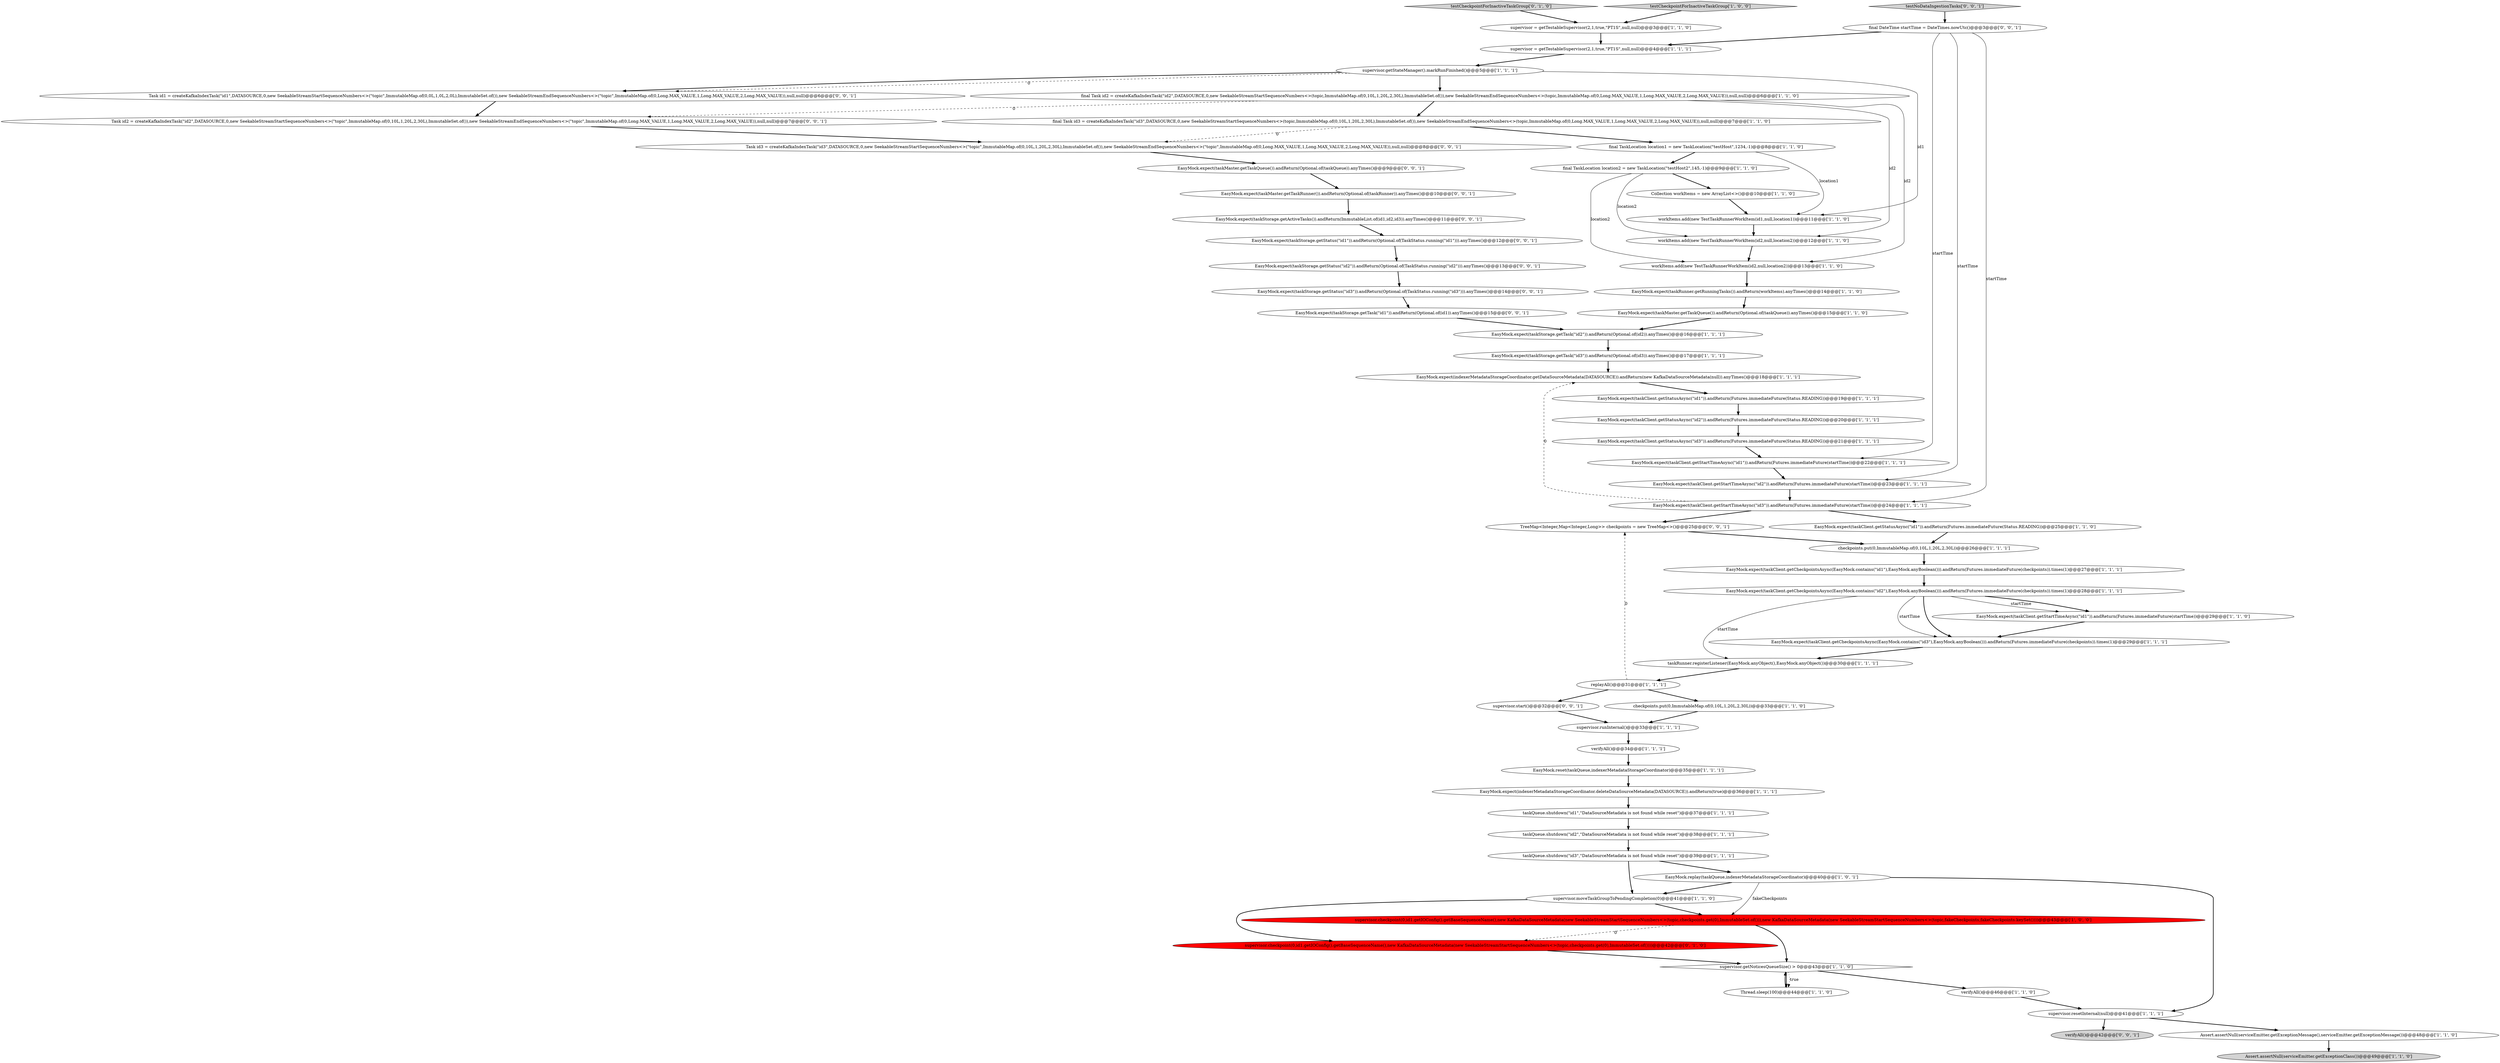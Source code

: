digraph {
27 [style = filled, label = "EasyMock.expect(taskMaster.getTaskQueue()).andReturn(Optional.of(taskQueue)).anyTimes()@@@15@@@['1', '1', '0']", fillcolor = white, shape = ellipse image = "AAA0AAABBB1BBB"];
28 [style = filled, label = "checkpoints.put(0,ImmutableMap.of(0,10L,1,20L,2,30L))@@@26@@@['1', '1', '1']", fillcolor = white, shape = ellipse image = "AAA0AAABBB1BBB"];
0 [style = filled, label = "EasyMock.expect(taskClient.getStartTimeAsync(\"id1\")).andReturn(Futures.immediateFuture(startTime))@@@22@@@['1', '1', '1']", fillcolor = white, shape = ellipse image = "AAA0AAABBB1BBB"];
12 [style = filled, label = "EasyMock.expect(taskClient.getCheckpointsAsync(EasyMock.contains(\"id3\"),EasyMock.anyBoolean())).andReturn(Futures.immediateFuture(checkpoints)).times(1)@@@29@@@['1', '1', '1']", fillcolor = white, shape = ellipse image = "AAA0AAABBB1BBB"];
1 [style = filled, label = "testCheckpointForInactiveTaskGroup['1', '0', '0']", fillcolor = lightgray, shape = diamond image = "AAA0AAABBB1BBB"];
24 [style = filled, label = "EasyMock.reset(taskQueue,indexerMetadataStorageCoordinator)@@@35@@@['1', '1', '1']", fillcolor = white, shape = ellipse image = "AAA0AAABBB1BBB"];
38 [style = filled, label = "EasyMock.replay(taskQueue,indexerMetadataStorageCoordinator)@@@40@@@['1', '0', '1']", fillcolor = white, shape = ellipse image = "AAA0AAABBB1BBB"];
23 [style = filled, label = "EasyMock.expect(taskStorage.getTask(\"id2\")).andReturn(Optional.of(id2)).anyTimes()@@@16@@@['1', '1', '1']", fillcolor = white, shape = ellipse image = "AAA0AAABBB1BBB"];
8 [style = filled, label = "EasyMock.expect(indexerMetadataStorageCoordinator.deleteDataSourceMetadata(DATASOURCE)).andReturn(true)@@@36@@@['1', '1', '1']", fillcolor = white, shape = ellipse image = "AAA0AAABBB1BBB"];
60 [style = filled, label = "EasyMock.expect(taskStorage.getActiveTasks()).andReturn(ImmutableList.of(id1,id2,id3)).anyTimes()@@@11@@@['0', '0', '1']", fillcolor = white, shape = ellipse image = "AAA0AAABBB3BBB"];
55 [style = filled, label = "supervisor.start()@@@32@@@['0', '0', '1']", fillcolor = white, shape = ellipse image = "AAA0AAABBB3BBB"];
3 [style = filled, label = "taskQueue.shutdown(\"id2\",\"DataSourceMetadata is not found while reset\")@@@38@@@['1', '1', '1']", fillcolor = white, shape = ellipse image = "AAA0AAABBB1BBB"];
33 [style = filled, label = "EasyMock.expect(taskRunner.getRunningTasks()).andReturn(workItems).anyTimes()@@@14@@@['1', '1', '0']", fillcolor = white, shape = ellipse image = "AAA0AAABBB1BBB"];
34 [style = filled, label = "supervisor.getStateManager().markRunFinished()@@@5@@@['1', '1', '1']", fillcolor = white, shape = ellipse image = "AAA0AAABBB1BBB"];
36 [style = filled, label = "EasyMock.expect(taskClient.getStartTimeAsync(\"id3\")).andReturn(Futures.immediateFuture(startTime))@@@24@@@['1', '1', '1']", fillcolor = white, shape = ellipse image = "AAA0AAABBB1BBB"];
37 [style = filled, label = "EasyMock.expect(taskClient.getCheckpointsAsync(EasyMock.contains(\"id1\"),EasyMock.anyBoolean())).andReturn(Futures.immediateFuture(checkpoints)).times(1)@@@27@@@['1', '1', '1']", fillcolor = white, shape = ellipse image = "AAA0AAABBB1BBB"];
40 [style = filled, label = "final Task id3 = createKafkaIndexTask(\"id3\",DATASOURCE,0,new SeekableStreamStartSequenceNumbers<>(topic,ImmutableMap.of(0,10L,1,20L,2,30L),ImmutableSet.of()),new SeekableStreamEndSequenceNumbers<>(topic,ImmutableMap.of(0,Long.MAX_VALUE,1,Long.MAX_VALUE,2,Long.MAX_VALUE)),null,null)@@@7@@@['1', '1', '0']", fillcolor = white, shape = ellipse image = "AAA0AAABBB1BBB"];
47 [style = filled, label = "Collection workItems = new ArrayList<>()@@@10@@@['1', '1', '0']", fillcolor = white, shape = ellipse image = "AAA0AAABBB1BBB"];
53 [style = filled, label = "EasyMock.expect(taskMaster.getTaskQueue()).andReturn(Optional.of(taskQueue)).anyTimes()@@@9@@@['0', '0', '1']", fillcolor = white, shape = ellipse image = "AAA0AAABBB3BBB"];
51 [style = filled, label = "EasyMock.expect(taskStorage.getStatus(\"id3\")).andReturn(Optional.of(TaskStatus.running(\"id3\"))).anyTimes()@@@14@@@['0', '0', '1']", fillcolor = white, shape = ellipse image = "AAA0AAABBB3BBB"];
21 [style = filled, label = "Thread.sleep(100)@@@44@@@['1', '1', '0']", fillcolor = white, shape = ellipse image = "AAA0AAABBB1BBB"];
6 [style = filled, label = "checkpoints.put(0,ImmutableMap.of(0,10L,1,20L,2,30L))@@@33@@@['1', '1', '0']", fillcolor = white, shape = ellipse image = "AAA0AAABBB1BBB"];
50 [style = filled, label = "verifyAll()@@@42@@@['0', '0', '1']", fillcolor = lightgray, shape = ellipse image = "AAA0AAABBB3BBB"];
14 [style = filled, label = "taskRunner.registerListener(EasyMock.anyObject(),EasyMock.anyObject())@@@30@@@['1', '1', '1']", fillcolor = white, shape = ellipse image = "AAA0AAABBB1BBB"];
63 [style = filled, label = "TreeMap<Integer,Map<Integer,Long>> checkpoints = new TreeMap<>()@@@25@@@['0', '0', '1']", fillcolor = white, shape = ellipse image = "AAA0AAABBB3BBB"];
35 [style = filled, label = "workItems.add(new TestTaskRunnerWorkItem(id1,null,location1))@@@11@@@['1', '1', '0']", fillcolor = white, shape = ellipse image = "AAA0AAABBB1BBB"];
31 [style = filled, label = "verifyAll()@@@46@@@['1', '1', '0']", fillcolor = white, shape = ellipse image = "AAA0AAABBB1BBB"];
25 [style = filled, label = "supervisor.getNoticesQueueSize() > 0@@@43@@@['1', '1', '0']", fillcolor = white, shape = diamond image = "AAA0AAABBB1BBB"];
15 [style = filled, label = "supervisor.runInternal()@@@33@@@['1', '1', '1']", fillcolor = white, shape = ellipse image = "AAA0AAABBB1BBB"];
48 [style = filled, label = "supervisor.checkpoint(0,id1.getIOConfig().getBaseSequenceName(),new KafkaDataSourceMetadata(new SeekableStreamStartSequenceNumbers<>(topic,checkpoints.get(0),ImmutableSet.of())))@@@42@@@['0', '1', '0']", fillcolor = red, shape = ellipse image = "AAA1AAABBB2BBB"];
54 [style = filled, label = "final DateTime startTime = DateTimes.nowUtc()@@@3@@@['0', '0', '1']", fillcolor = white, shape = ellipse image = "AAA0AAABBB3BBB"];
52 [style = filled, label = "Task id3 = createKafkaIndexTask(\"id3\",DATASOURCE,0,new SeekableStreamStartSequenceNumbers<>(\"topic\",ImmutableMap.of(0,10L,1,20L,2,30L),ImmutableSet.of()),new SeekableStreamEndSequenceNumbers<>(\"topic\",ImmutableMap.of(0,Long.MAX_VALUE,1,Long.MAX_VALUE,2,Long.MAX_VALUE)),null,null)@@@8@@@['0', '0', '1']", fillcolor = white, shape = ellipse image = "AAA0AAABBB3BBB"];
16 [style = filled, label = "taskQueue.shutdown(\"id1\",\"DataSourceMetadata is not found while reset\")@@@37@@@['1', '1', '1']", fillcolor = white, shape = ellipse image = "AAA0AAABBB1BBB"];
26 [style = filled, label = "supervisor.resetInternal(null)@@@41@@@['1', '1', '1']", fillcolor = white, shape = ellipse image = "AAA0AAABBB1BBB"];
18 [style = filled, label = "EasyMock.expect(taskClient.getStartTimeAsync(\"id1\")).andReturn(Futures.immediateFuture(startTime))@@@29@@@['1', '1', '0']", fillcolor = white, shape = ellipse image = "AAA0AAABBB1BBB"];
29 [style = filled, label = "taskQueue.shutdown(\"id3\",\"DataSourceMetadata is not found while reset\")@@@39@@@['1', '1', '1']", fillcolor = white, shape = ellipse image = "AAA0AAABBB1BBB"];
19 [style = filled, label = "replayAll()@@@31@@@['1', '1', '1']", fillcolor = white, shape = ellipse image = "AAA0AAABBB1BBB"];
32 [style = filled, label = "workItems.add(new TestTaskRunnerWorkItem(id2,null,location2))@@@12@@@['1', '1', '0']", fillcolor = white, shape = ellipse image = "AAA0AAABBB1BBB"];
41 [style = filled, label = "final TaskLocation location1 = new TaskLocation(\"testHost\",1234,-1)@@@8@@@['1', '1', '0']", fillcolor = white, shape = ellipse image = "AAA0AAABBB1BBB"];
59 [style = filled, label = "EasyMock.expect(taskStorage.getTask(\"id1\")).andReturn(Optional.of(id1)).anyTimes()@@@15@@@['0', '0', '1']", fillcolor = white, shape = ellipse image = "AAA0AAABBB3BBB"];
49 [style = filled, label = "testCheckpointForInactiveTaskGroup['0', '1', '0']", fillcolor = lightgray, shape = diamond image = "AAA0AAABBB2BBB"];
11 [style = filled, label = "final TaskLocation location2 = new TaskLocation(\"testHost2\",145,-1)@@@9@@@['1', '1', '0']", fillcolor = white, shape = ellipse image = "AAA0AAABBB1BBB"];
13 [style = filled, label = "EasyMock.expect(taskClient.getStartTimeAsync(\"id2\")).andReturn(Futures.immediateFuture(startTime))@@@23@@@['1', '1', '1']", fillcolor = white, shape = ellipse image = "AAA0AAABBB1BBB"];
58 [style = filled, label = "Task id2 = createKafkaIndexTask(\"id2\",DATASOURCE,0,new SeekableStreamStartSequenceNumbers<>(\"topic\",ImmutableMap.of(0,10L,1,20L,2,30L),ImmutableSet.of()),new SeekableStreamEndSequenceNumbers<>(\"topic\",ImmutableMap.of(0,Long.MAX_VALUE,1,Long.MAX_VALUE,2,Long.MAX_VALUE)),null,null)@@@7@@@['0', '0', '1']", fillcolor = white, shape = ellipse image = "AAA0AAABBB3BBB"];
64 [style = filled, label = "EasyMock.expect(taskStorage.getStatus(\"id2\")).andReturn(Optional.of(TaskStatus.running(\"id2\"))).anyTimes()@@@13@@@['0', '0', '1']", fillcolor = white, shape = ellipse image = "AAA0AAABBB3BBB"];
46 [style = filled, label = "EasyMock.expect(taskClient.getStatusAsync(\"id1\")).andReturn(Futures.immediateFuture(Status.READING))@@@25@@@['1', '1', '0']", fillcolor = white, shape = ellipse image = "AAA0AAABBB1BBB"];
62 [style = filled, label = "EasyMock.expect(taskStorage.getStatus(\"id1\")).andReturn(Optional.of(TaskStatus.running(\"id1\"))).anyTimes()@@@12@@@['0', '0', '1']", fillcolor = white, shape = ellipse image = "AAA0AAABBB3BBB"];
20 [style = filled, label = "EasyMock.expect(indexerMetadataStorageCoordinator.getDataSourceMetadata(DATASOURCE)).andReturn(new KafkaDataSourceMetadata(null)).anyTimes()@@@18@@@['1', '1', '1']", fillcolor = white, shape = ellipse image = "AAA0AAABBB1BBB"];
61 [style = filled, label = "EasyMock.expect(taskMaster.getTaskRunner()).andReturn(Optional.of(taskRunner)).anyTimes()@@@10@@@['0', '0', '1']", fillcolor = white, shape = ellipse image = "AAA0AAABBB3BBB"];
10 [style = filled, label = "supervisor = getTestableSupervisor(2,1,true,\"PT1S\",null,null)@@@3@@@['1', '1', '0']", fillcolor = white, shape = ellipse image = "AAA0AAABBB1BBB"];
30 [style = filled, label = "Assert.assertNull(serviceEmitter.getExceptionClass())@@@49@@@['1', '1', '0']", fillcolor = lightgray, shape = ellipse image = "AAA0AAABBB1BBB"];
43 [style = filled, label = "EasyMock.expect(taskClient.getCheckpointsAsync(EasyMock.contains(\"id2\"),EasyMock.anyBoolean())).andReturn(Futures.immediateFuture(checkpoints)).times(1)@@@28@@@['1', '1', '1']", fillcolor = white, shape = ellipse image = "AAA0AAABBB1BBB"];
42 [style = filled, label = "EasyMock.expect(taskClient.getStatusAsync(\"id1\")).andReturn(Futures.immediateFuture(Status.READING))@@@19@@@['1', '1', '1']", fillcolor = white, shape = ellipse image = "AAA0AAABBB1BBB"];
44 [style = filled, label = "workItems.add(new TestTaskRunnerWorkItem(id2,null,location2))@@@13@@@['1', '1', '0']", fillcolor = white, shape = ellipse image = "AAA0AAABBB1BBB"];
4 [style = filled, label = "verifyAll()@@@34@@@['1', '1', '1']", fillcolor = white, shape = ellipse image = "AAA0AAABBB1BBB"];
56 [style = filled, label = "Task id1 = createKafkaIndexTask(\"id1\",DATASOURCE,0,new SeekableStreamStartSequenceNumbers<>(\"topic\",ImmutableMap.of(0,0L,1,0L,2,0L),ImmutableSet.of()),new SeekableStreamEndSequenceNumbers<>(\"topic\",ImmutableMap.of(0,Long.MAX_VALUE,1,Long.MAX_VALUE,2,Long.MAX_VALUE)),null,null)@@@6@@@['0', '0', '1']", fillcolor = white, shape = ellipse image = "AAA0AAABBB3BBB"];
57 [style = filled, label = "testNoDataIngestionTasks['0', '0', '1']", fillcolor = lightgray, shape = diamond image = "AAA0AAABBB3BBB"];
5 [style = filled, label = "supervisor.moveTaskGroupToPendingCompletion(0)@@@41@@@['1', '1', '0']", fillcolor = white, shape = ellipse image = "AAA0AAABBB1BBB"];
2 [style = filled, label = "final Task id2 = createKafkaIndexTask(\"id2\",DATASOURCE,0,new SeekableStreamStartSequenceNumbers<>(topic,ImmutableMap.of(0,10L,1,20L,2,30L),ImmutableSet.of()),new SeekableStreamEndSequenceNumbers<>(topic,ImmutableMap.of(0,Long.MAX_VALUE,1,Long.MAX_VALUE,2,Long.MAX_VALUE)),null,null)@@@6@@@['1', '1', '0']", fillcolor = white, shape = ellipse image = "AAA0AAABBB1BBB"];
7 [style = filled, label = "supervisor.checkpoint(0,id1.getIOConfig().getBaseSequenceName(),new KafkaDataSourceMetadata(new SeekableStreamStartSequenceNumbers<>(topic,checkpoints.get(0),ImmutableSet.of())),new KafkaDataSourceMetadata(new SeekableStreamStartSequenceNumbers<>(topic,fakeCheckpoints,fakeCheckpoints.keySet())))@@@43@@@['1', '0', '0']", fillcolor = red, shape = ellipse image = "AAA1AAABBB1BBB"];
39 [style = filled, label = "EasyMock.expect(taskClient.getStatusAsync(\"id2\")).andReturn(Futures.immediateFuture(Status.READING))@@@20@@@['1', '1', '1']", fillcolor = white, shape = ellipse image = "AAA0AAABBB1BBB"];
45 [style = filled, label = "EasyMock.expect(taskStorage.getTask(\"id3\")).andReturn(Optional.of(id3)).anyTimes()@@@17@@@['1', '1', '1']", fillcolor = white, shape = ellipse image = "AAA0AAABBB1BBB"];
22 [style = filled, label = "supervisor = getTestableSupervisor(2,1,true,\"PT1S\",null,null)@@@4@@@['1', '1', '1']", fillcolor = white, shape = ellipse image = "AAA0AAABBB1BBB"];
9 [style = filled, label = "EasyMock.expect(taskClient.getStatusAsync(\"id3\")).andReturn(Futures.immediateFuture(Status.READING))@@@21@@@['1', '1', '1']", fillcolor = white, shape = ellipse image = "AAA0AAABBB1BBB"];
17 [style = filled, label = "Assert.assertNull(serviceEmitter.getExceptionMessage(),serviceEmitter.getExceptionMessage())@@@48@@@['1', '1', '0']", fillcolor = white, shape = ellipse image = "AAA0AAABBB1BBB"];
8->16 [style = bold, label=""];
29->5 [style = bold, label=""];
64->51 [style = bold, label=""];
19->55 [style = bold, label=""];
0->13 [style = bold, label=""];
23->45 [style = bold, label=""];
39->9 [style = bold, label=""];
41->11 [style = bold, label=""];
43->18 [style = bold, label=""];
25->31 [style = bold, label=""];
37->43 [style = bold, label=""];
11->44 [style = solid, label="location2"];
34->2 [style = bold, label=""];
63->28 [style = bold, label=""];
49->10 [style = bold, label=""];
34->56 [style = dashed, label="0"];
13->36 [style = bold, label=""];
54->36 [style = solid, label="startTime"];
38->26 [style = bold, label=""];
25->21 [style = bold, label=""];
25->21 [style = dotted, label="true"];
2->32 [style = solid, label="id2"];
57->54 [style = bold, label=""];
16->3 [style = bold, label=""];
36->63 [style = bold, label=""];
28->37 [style = bold, label=""];
26->17 [style = bold, label=""];
54->13 [style = solid, label="startTime"];
60->62 [style = bold, label=""];
18->12 [style = bold, label=""];
7->48 [style = dashed, label="0"];
21->25 [style = bold, label=""];
19->6 [style = bold, label=""];
33->27 [style = bold, label=""];
43->12 [style = solid, label="startTime"];
56->58 [style = bold, label=""];
36->46 [style = bold, label=""];
43->12 [style = bold, label=""];
12->14 [style = bold, label=""];
5->7 [style = bold, label=""];
29->38 [style = bold, label=""];
34->35 [style = solid, label="id1"];
24->8 [style = bold, label=""];
3->29 [style = bold, label=""];
38->5 [style = bold, label=""];
4->24 [style = bold, label=""];
46->28 [style = bold, label=""];
2->58 [style = dashed, label="0"];
42->39 [style = bold, label=""];
44->33 [style = bold, label=""];
35->32 [style = bold, label=""];
14->19 [style = bold, label=""];
45->20 [style = bold, label=""];
54->22 [style = bold, label=""];
43->14 [style = solid, label="startTime"];
6->15 [style = bold, label=""];
34->56 [style = bold, label=""];
31->26 [style = bold, label=""];
11->32 [style = solid, label="location2"];
36->20 [style = dashed, label="0"];
43->18 [style = solid, label="startTime"];
32->44 [style = bold, label=""];
11->47 [style = bold, label=""];
20->42 [style = bold, label=""];
55->15 [style = bold, label=""];
38->7 [style = solid, label="fakeCheckpoints"];
10->22 [style = bold, label=""];
2->44 [style = solid, label="id2"];
53->61 [style = bold, label=""];
40->52 [style = dashed, label="0"];
61->60 [style = bold, label=""];
9->0 [style = bold, label=""];
52->53 [style = bold, label=""];
59->23 [style = bold, label=""];
19->63 [style = dashed, label="0"];
17->30 [style = bold, label=""];
2->40 [style = bold, label=""];
62->64 [style = bold, label=""];
54->0 [style = solid, label="startTime"];
47->35 [style = bold, label=""];
51->59 [style = bold, label=""];
41->35 [style = solid, label="location1"];
26->50 [style = bold, label=""];
22->34 [style = bold, label=""];
40->41 [style = bold, label=""];
15->4 [style = bold, label=""];
48->25 [style = bold, label=""];
5->48 [style = bold, label=""];
27->23 [style = bold, label=""];
7->25 [style = bold, label=""];
58->52 [style = bold, label=""];
1->10 [style = bold, label=""];
}
